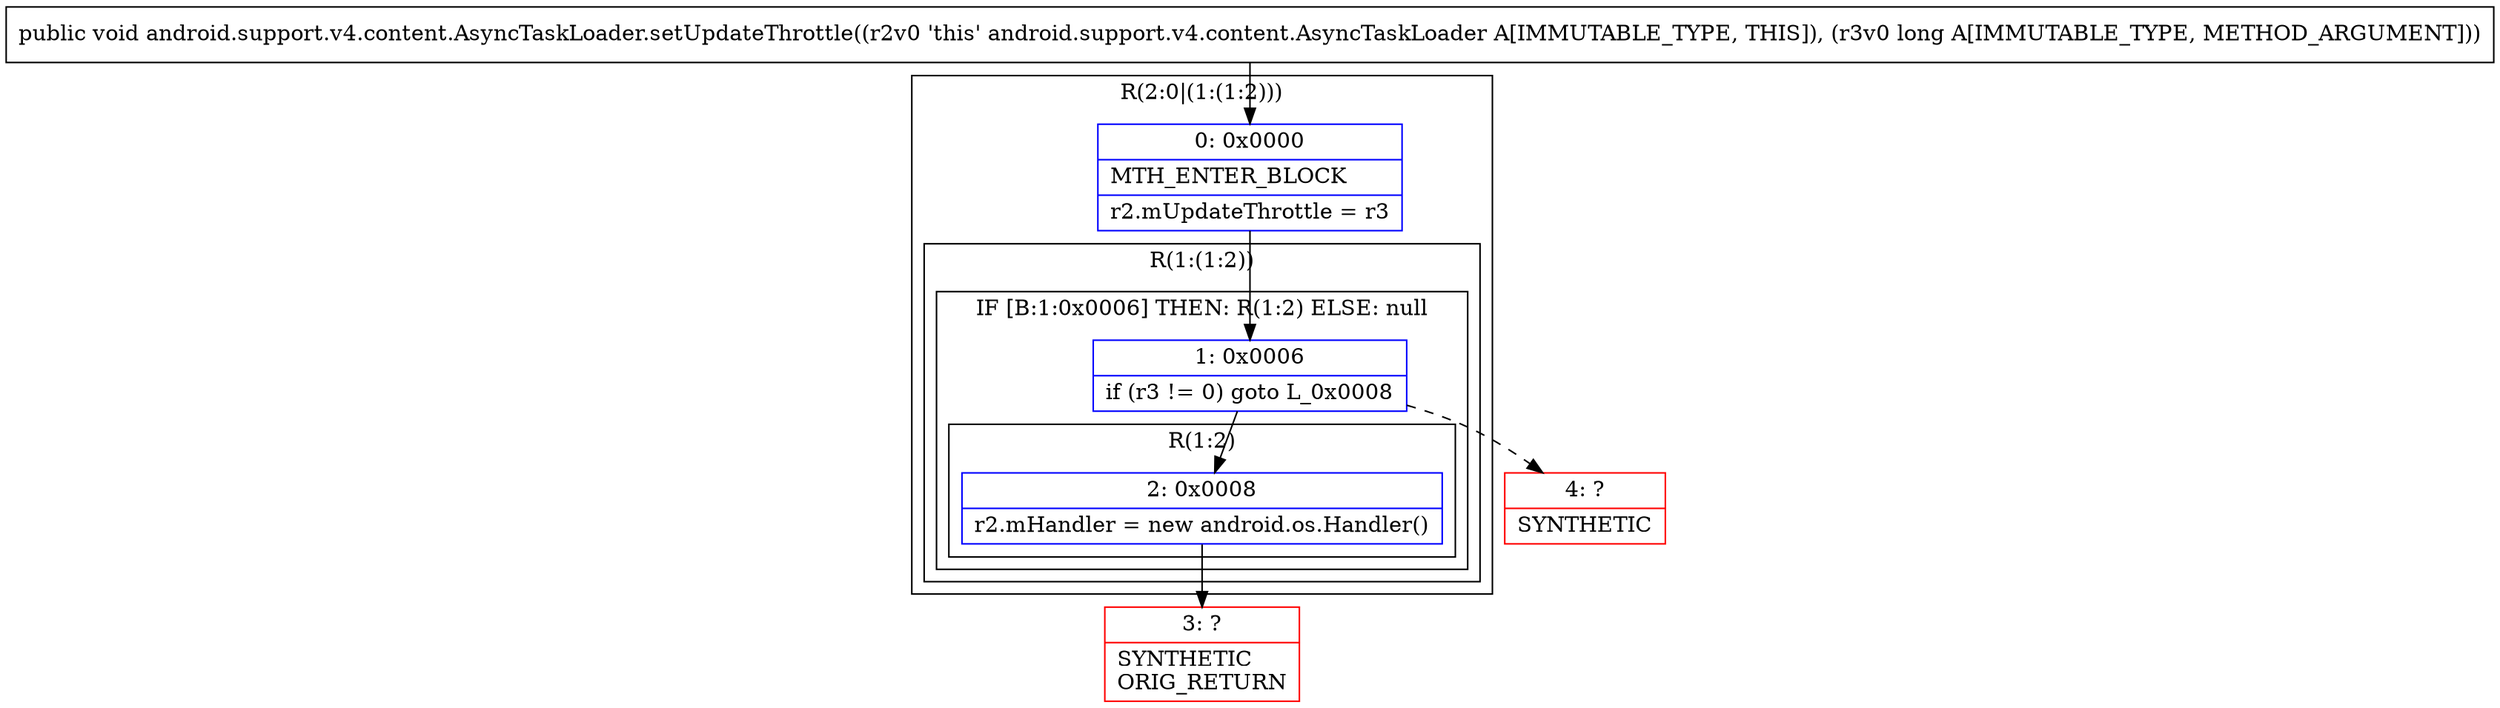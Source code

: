 digraph "CFG forandroid.support.v4.content.AsyncTaskLoader.setUpdateThrottle(J)V" {
subgraph cluster_Region_1298448290 {
label = "R(2:0|(1:(1:2)))";
node [shape=record,color=blue];
Node_0 [shape=record,label="{0\:\ 0x0000|MTH_ENTER_BLOCK\l|r2.mUpdateThrottle = r3\l}"];
subgraph cluster_Region_692804562 {
label = "R(1:(1:2))";
node [shape=record,color=blue];
subgraph cluster_IfRegion_318742887 {
label = "IF [B:1:0x0006] THEN: R(1:2) ELSE: null";
node [shape=record,color=blue];
Node_1 [shape=record,label="{1\:\ 0x0006|if (r3 != 0) goto L_0x0008\l}"];
subgraph cluster_Region_65168158 {
label = "R(1:2)";
node [shape=record,color=blue];
Node_2 [shape=record,label="{2\:\ 0x0008|r2.mHandler = new android.os.Handler()\l}"];
}
}
}
}
Node_3 [shape=record,color=red,label="{3\:\ ?|SYNTHETIC\lORIG_RETURN\l}"];
Node_4 [shape=record,color=red,label="{4\:\ ?|SYNTHETIC\l}"];
MethodNode[shape=record,label="{public void android.support.v4.content.AsyncTaskLoader.setUpdateThrottle((r2v0 'this' android.support.v4.content.AsyncTaskLoader A[IMMUTABLE_TYPE, THIS]), (r3v0 long A[IMMUTABLE_TYPE, METHOD_ARGUMENT])) }"];
MethodNode -> Node_0;
Node_0 -> Node_1;
Node_1 -> Node_2;
Node_1 -> Node_4[style=dashed];
Node_2 -> Node_3;
}


